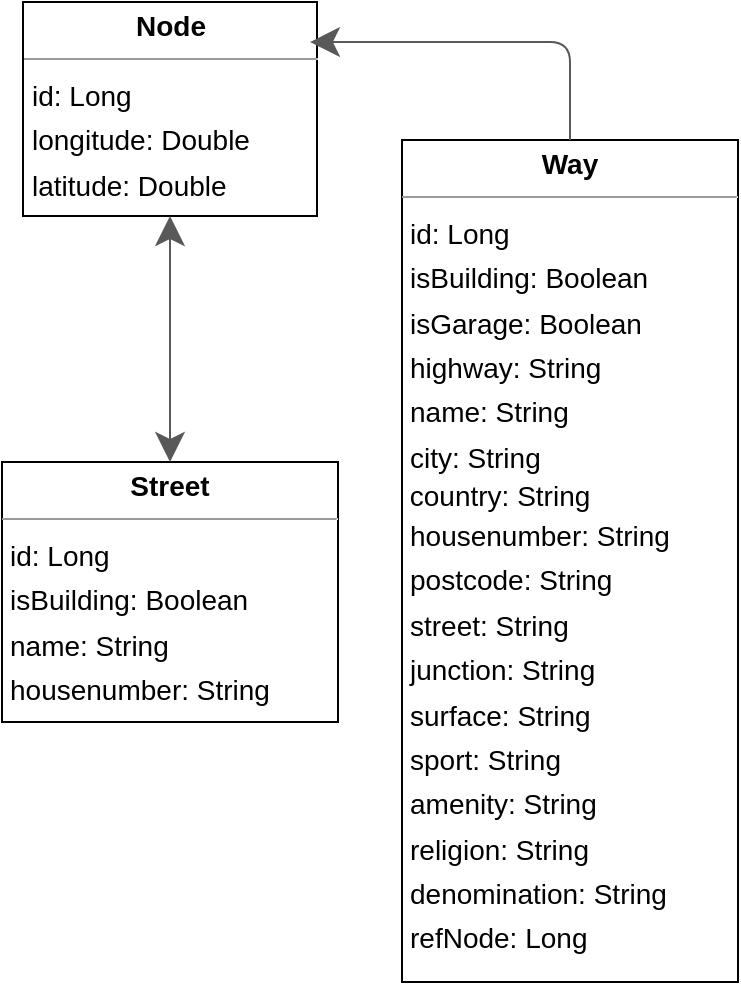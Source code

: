 <mxfile version="24.8.6">
  <diagram id="cnXohxQbO3Va6qk1FemD" name="Seite-1">
    <mxGraphModel dx="910" dy="1011" grid="1" gridSize="10" guides="1" tooltips="1" connect="1" arrows="1" fold="1" page="0" pageScale="1" pageWidth="827" pageHeight="1169" background="none" math="0" shadow="0">
      <root>
        <mxCell id="0" />
        <mxCell id="1" parent="0" />
        <mxCell id="node1" value="&lt;p style=&quot;margin:0px;margin-top:4px;text-align:center;&quot;&gt;&lt;b&gt;Node&lt;/b&gt;&lt;/p&gt;&lt;hr size=&quot;1&quot;&gt;&lt;p style=&quot;margin:0 0 0 4px;line-height:1.6;&quot;&gt; id:  Long&lt;/p&gt;&lt;p style=&quot;margin:0 0 0 4px;line-height:1.6;&quot;&gt;&lt;span style=&quot;background-color: initial;&quot;&gt;longitude: Double&lt;/span&gt;&amp;nbsp; &lt;br&gt;latitude:  Double&lt;br&gt;&lt;/p&gt;" style="verticalAlign=top;align=left;overflow=fill;fontSize=14;fontFamily=Helvetica;html=1;rounded=0;shadow=0;comic=0;labelBackgroundColor=none;strokeWidth=1;" parent="1" vertex="1">
          <mxGeometry x="-83.5" y="-80" width="147" height="107" as="geometry" />
        </mxCell>
        <mxCell id="node0" value="&lt;p style=&quot;margin:0px;margin-top:4px;text-align:center;&quot;&gt;&lt;b&gt;Street&lt;/b&gt;&lt;/p&gt;&lt;hr size=&quot;1&quot;&gt;&lt;p style=&quot;margin:0 0 0 4px;line-height:1.6;&quot;&gt; id:  Long&lt;/p&gt;&lt;p style=&quot;margin:0 0 0 4px;line-height:1.6;&quot;&gt;&lt;span style=&quot;background-color: initial;&quot;&gt;isBuilding: Boolean&lt;/span&gt;&amp;nbsp;&lt;/p&gt;&lt;p style=&quot;margin:0 0 0 4px;line-height:1.6;&quot;&gt;&lt;span style=&quot;background-color: initial;&quot;&gt;name: String&lt;/span&gt;&amp;nbsp; &lt;br&gt;housenumber:  String&lt;br&gt;&lt;/p&gt;" style="verticalAlign=top;align=left;overflow=fill;fontSize=14;fontFamily=Helvetica;html=1;rounded=0;shadow=0;comic=0;labelBackgroundColor=none;strokeWidth=1;" parent="1" vertex="1">
          <mxGeometry x="-94" y="150" width="168" height="130" as="geometry" />
        </mxCell>
        <mxCell id="node2" value="&lt;p style=&quot;margin:0px;margin-top:4px;text-align:center;&quot;&gt;&lt;b&gt;Way&lt;/b&gt;&lt;/p&gt;&lt;hr size=&quot;1&quot;&gt;&lt;p style=&quot;margin:0 0 0 4px;line-height:1.6;&quot;&gt; id:  Long&lt;/p&gt;&lt;p style=&quot;margin:0 0 0 4px;line-height:1.6;&quot;&gt;isBuilding: Boolean&lt;/p&gt;&lt;p style=&quot;margin:0 0 0 4px;line-height:1.6;&quot;&gt;isGarage: Boolean&lt;/p&gt;&lt;p style=&quot;margin:0 0 0 4px;line-height:1.6;&quot;&gt;highway: String&lt;/p&gt;&lt;p style=&quot;margin:0 0 0 4px;line-height:1.6;&quot;&gt;name: String&lt;/p&gt;&lt;p style=&quot;margin:0 0 0 4px;line-height:1.6;&quot;&gt;&lt;span style=&quot;background-color: initial;&quot;&gt;city: String&lt;/span&gt;&lt;/p&gt;&amp;nbsp;country: String&lt;p style=&quot;margin:0 0 0 4px;line-height:1.6;&quot;&gt;housenumber: String&lt;/p&gt;&lt;p style=&quot;margin:0 0 0 4px;line-height:1.6;&quot;&gt;postcode: String&lt;/p&gt;&lt;p style=&quot;margin:0 0 0 4px;line-height:1.6;&quot;&gt;street: String&lt;/p&gt;&lt;p style=&quot;margin:0 0 0 4px;line-height:1.6;&quot;&gt;junction: String&lt;/p&gt;&lt;p style=&quot;margin:0 0 0 4px;line-height:1.6;&quot;&gt;surface: String&lt;/p&gt;&lt;p style=&quot;margin:0 0 0 4px;line-height:1.6;&quot;&gt;sport: String&lt;/p&gt;&lt;p style=&quot;margin:0 0 0 4px;line-height:1.6;&quot;&gt;amenity:  String&lt;/p&gt;&lt;p style=&quot;margin:0 0 0 4px;line-height:1.6;&quot;&gt;religion: String&lt;br&gt; denomination:  String&lt;br&gt; refNode:  Long&lt;br&gt;&lt;/p&gt;" style="verticalAlign=top;align=left;overflow=fill;fontSize=14;fontFamily=Helvetica;html=1;rounded=0;shadow=0;comic=0;labelBackgroundColor=none;strokeWidth=1;" parent="1" vertex="1">
          <mxGeometry x="106" y="-11" width="168" height="421" as="geometry" />
        </mxCell>
        <mxCell id="edge1" value="" style="html=1;rounded=1;edgeStyle=orthogonalEdgeStyle;dashed=0;startArrow=classic;startSize=12;endArrow=classic;endSize=12;strokeColor=#595959;exitX=0.500;exitY=0.000;exitDx=0;exitDy=0;entryX=0.500;entryY=1.000;entryDx=0;entryDy=0;" parent="1" source="node0" target="node1" edge="1">
          <mxGeometry width="50" height="50" relative="1" as="geometry">
            <Array as="points" />
          </mxGeometry>
        </mxCell>
        <mxCell id="edge0" value="" style="html=1;rounded=1;edgeStyle=orthogonalEdgeStyle;dashed=0;startArrow=none;endArrow=classic;endSize=12;strokeColor=#595959;exitX=0.500;exitY=0.000;exitDx=0;exitDy=0;entryX=0.976;entryY=0.187;entryDx=0;entryDy=0;entryPerimeter=0;" parent="1" source="node2" target="node1" edge="1">
          <mxGeometry width="50" height="50" relative="1" as="geometry">
            <Array as="points">
              <mxPoint x="190" y="-60" />
            </Array>
          </mxGeometry>
        </mxCell>
      </root>
    </mxGraphModel>
  </diagram>
</mxfile>
